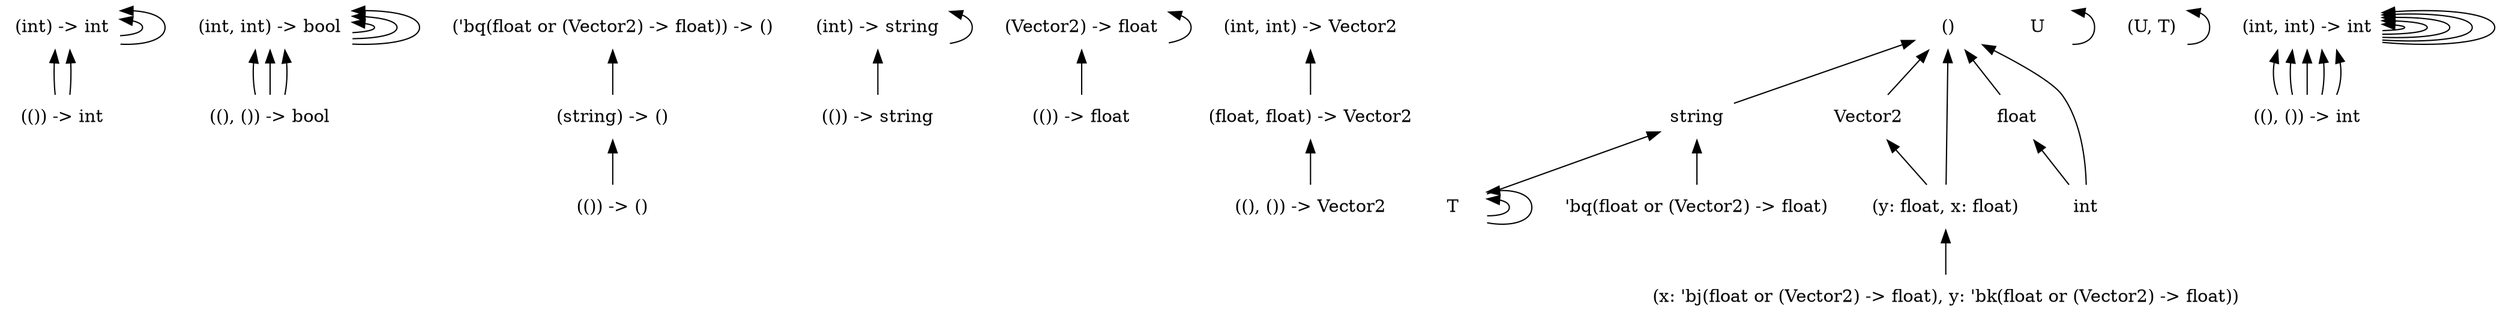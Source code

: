 digraph order {
  graph [
    size = "30,10"
    ];
  node [
    shape = none
    ];
  edge [
    dir = back
    ];
  "(()) -> int"
  "(int) -> int"
  "((), ()) -> bool"
  "(int, int) -> bool"
  "(()) -> ()"
  "(string) -> ()"
  "(()) -> string"
  "(int) -> string"
  "(()) -> float"
  "(Vector2) -> float"
  "((), ()) -> Vector2"
  "(float, float) -> Vector2"
  "('bq(float or (Vector2) -> float)) -> ()"
  "(int, int) -> Vector2"
  "string"
  "Vector2"
  "(y: float, x: float)"
  "(x: 'bj(float or (Vector2) -> float), y: 'bk(float or (Vector2) -> float))"
  "T"
  "U"
  "T"
  "T"
  "()"
  "(U, T)"
  "float"
  "'bq(float or (Vector2) -> float)"
  "int"
  "((), ()) -> int"
  "(int, int) -> int"
  "(float, float) -> Vector2" -> "((), ()) -> Vector2"
  "(int, int) -> Vector2" -> "(float, float) -> Vector2"
  "(int, int) -> int" -> "((), ()) -> int"
  "(int, int) -> int" -> "((), ()) -> int"
  "(int, int) -> int" -> "((), ()) -> int"
  "(int, int) -> int" -> "((), ()) -> int"
  "(int, int) -> int" -> "((), ()) -> int"
  "(int, int) -> int" -> "(int, int) -> int"
  "(int) -> int" -> "(()) -> int"
  "(int) -> int" -> "(()) -> int"
  "(int) -> int" -> "(int) -> int"
  "(int, int) -> int" -> "(int, int) -> int"
  "(int) -> int" -> "(int) -> int"
  "(int, int) -> int" -> "(int, int) -> int"
  "(int, int) -> bool" -> "((), ()) -> bool"
  "(int, int) -> bool" -> "((), ()) -> bool"
  "(int, int) -> bool" -> "((), ()) -> bool"
  "(int, int) -> bool" -> "(int, int) -> bool"
  "(int, int) -> bool" -> "(int, int) -> bool"
  "(int) -> string" -> "(()) -> string"
  "(int) -> string" -> "(int) -> string"
  "(string) -> ()" -> "(()) -> ()"
  "string" -> "T"
  "string" -> "'bq(float or (Vector2) -> float)"
  "Vector2" -> "(y: float, x: float)"
  "('bq(float or (Vector2) -> float)) -> ()" -> "(string) -> ()"
  "(int, int) -> bool" -> "(int, int) -> bool"
  "(int, int) -> int" -> "(int, int) -> int"
  "(int, int) -> int" -> "(int, int) -> int"
  "(y: float, x: float)" -> "(x: 'bj(float or (Vector2) -> float), y: 'bk(float or (Vector2) -> float))"
  "T" -> "T"
  "U" -> "U"
  "T" -> "T"
  "()" -> "string"
  "()" -> "Vector2"
  "()" -> "(y: float, x: float)"
  "()" -> "float"
  "()" -> "int"
  "(U, T)" -> "(U, T)"
  "float" -> "int"
  "(Vector2) -> float" -> "(()) -> float"
  "(Vector2) -> float" -> "(Vector2) -> float"
}